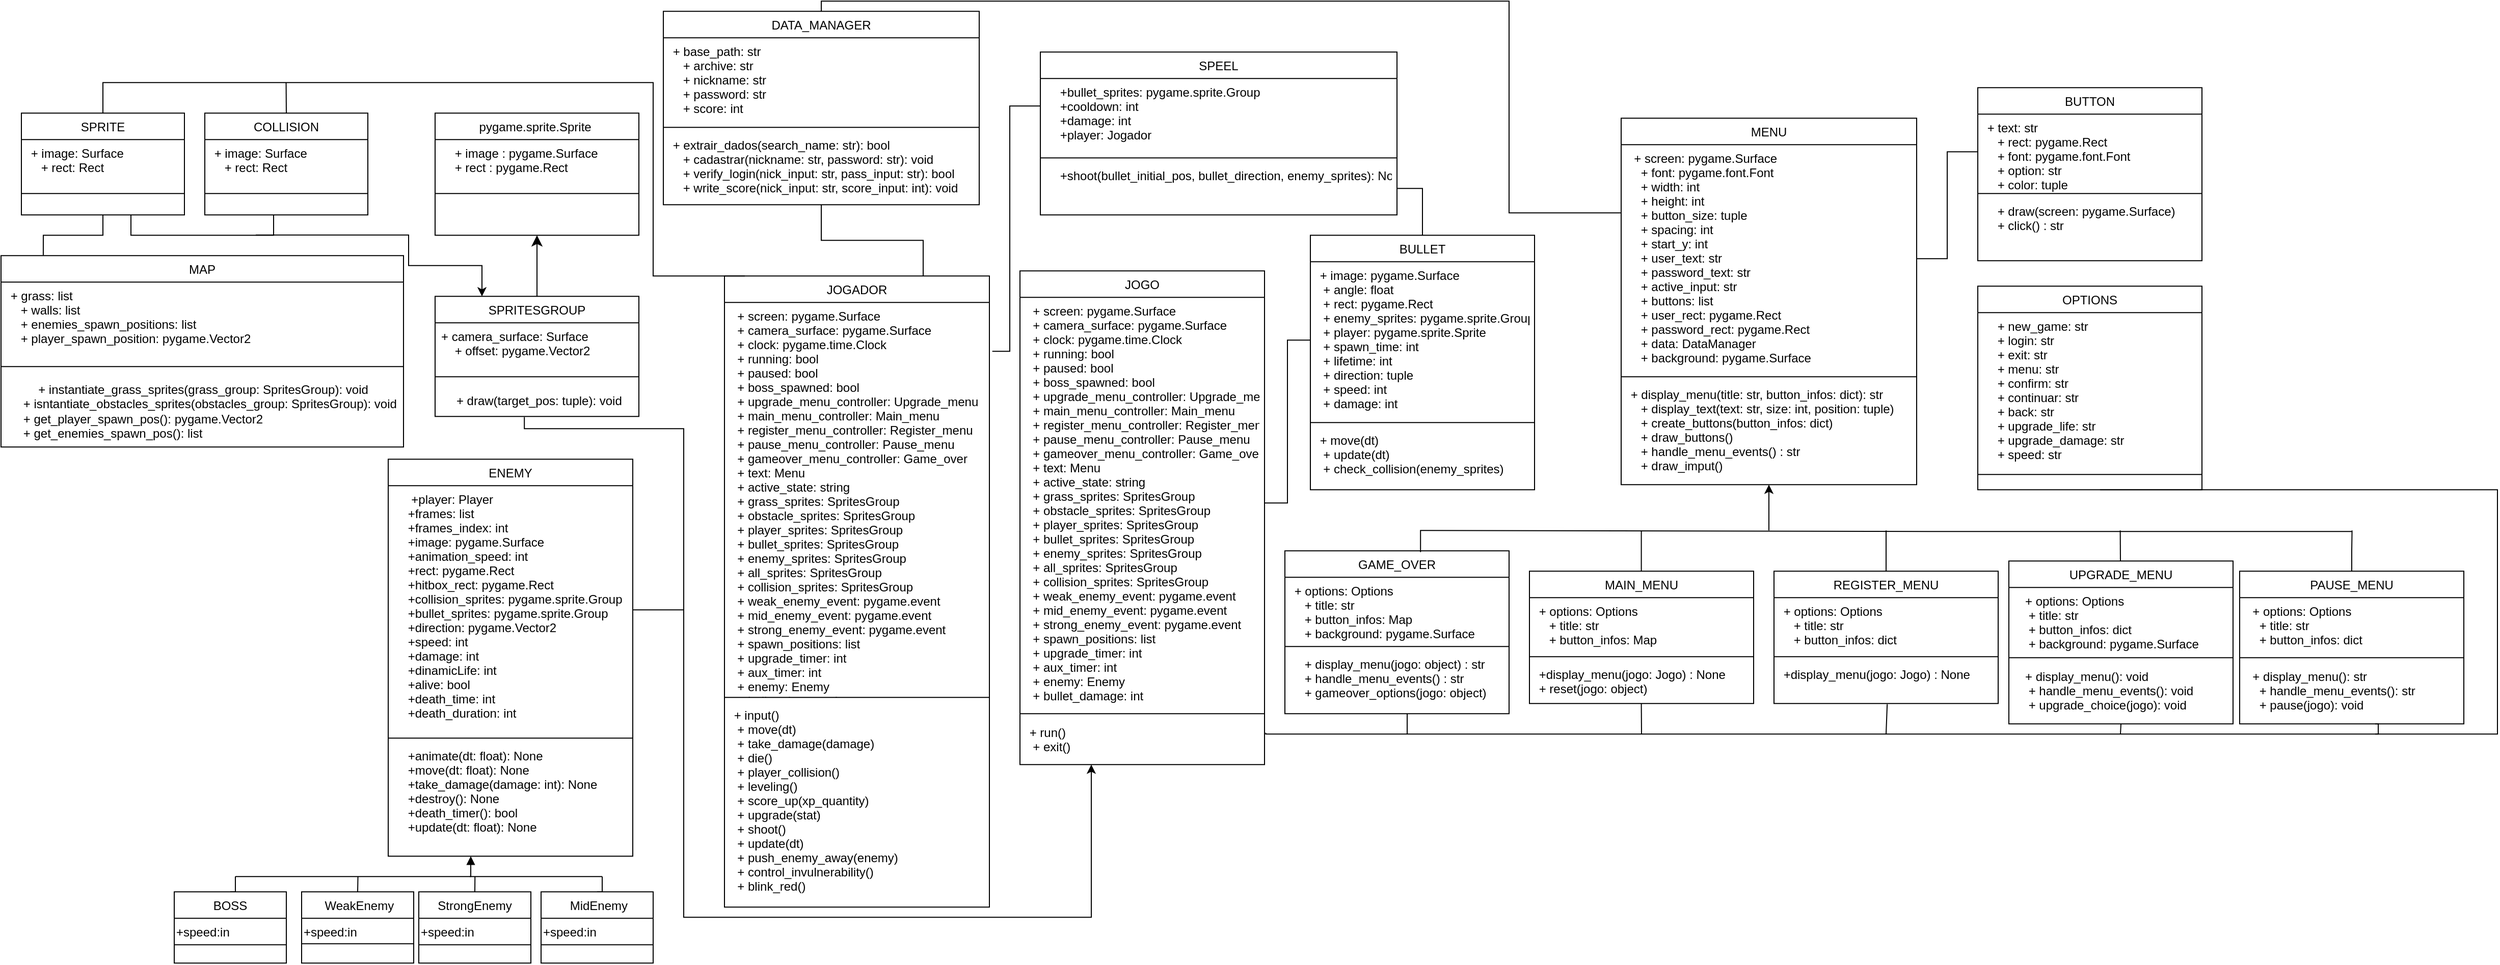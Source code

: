 <mxfile version="24.8.8">
  <diagram id="C5RBs43oDa-KdzZeNtuy" name="Page-1">
    <mxGraphModel dx="2684" dy="2112" grid="1" gridSize="10" guides="1" tooltips="1" connect="1" arrows="1" fold="1" page="1" pageScale="1" pageWidth="827" pageHeight="1169" math="0" shadow="0">
      <root>
        <mxCell id="WIyWlLk6GJQsqaUBKTNV-0" />
        <mxCell id="WIyWlLk6GJQsqaUBKTNV-1" parent="WIyWlLk6GJQsqaUBKTNV-0" />
        <mxCell id="zkfFHV4jXpPFQw0GAbJ--17" value="JOGADOR" style="swimlane;fontStyle=0;align=center;verticalAlign=top;childLayout=stackLayout;horizontal=1;startSize=26;horizontalStack=0;resizeParent=1;resizeLast=0;collapsible=1;marginBottom=0;rounded=0;shadow=0;strokeWidth=1;" parent="WIyWlLk6GJQsqaUBKTNV-1" vertex="1">
          <mxGeometry x="-117" y="-699.86" width="260" height="620" as="geometry">
            <mxRectangle x="550" y="140" width="160" height="26" as="alternateBounds" />
          </mxGeometry>
        </mxCell>
        <mxCell id="zkfFHV4jXpPFQw0GAbJ--18" value="  + screen: pygame.Surface&#xa;  + camera_surface: pygame.Surface&#xa;  + clock: pygame.time.Clock&#xa;  + running: bool&#xa;  + paused: bool&#xa;  + boss_spawned: bool&#xa;  + upgrade_menu_controller: Upgrade_menu&#xa;  + main_menu_controller: Main_menu&#xa;  + register_menu_controller: Register_menu&#xa;  + pause_menu_controller: Pause_menu&#xa;  + gameover_menu_controller: Game_over&#xa;  + text: Menu&#xa;  + active_state: string&#xa;  + grass_sprites: SpritesGroup&#xa;  + obstacle_sprites: SpritesGroup&#xa;  + player_sprites: SpritesGroup&#xa;  + bullet_sprites: SpritesGroup&#xa;  + enemy_sprites: SpritesGroup&#xa;  + all_sprites: SpritesGroup&#xa;  + collision_sprites: SpritesGroup&#xa;  + weak_enemy_event: pygame.event&#xa;  + mid_enemy_event: pygame.event&#xa;  + strong_enemy_event: pygame.event&#xa;  + spawn_positions: list&#xa;  + upgrade_timer: int&#xa;  + aux_timer: int&#xa;  + enemy: Enemy&#xa;  + bullet_damage: int" style="text;align=left;verticalAlign=top;spacingLeft=4;spacingRight=4;overflow=hidden;rotatable=0;points=[[0,0.5],[1,0.5]];portConstraint=eastwest;" parent="zkfFHV4jXpPFQw0GAbJ--17" vertex="1">
          <mxGeometry y="26" width="260" height="384" as="geometry" />
        </mxCell>
        <mxCell id="zkfFHV4jXpPFQw0GAbJ--23" value="" style="line;html=1;strokeWidth=1;align=left;verticalAlign=middle;spacingTop=-1;spacingLeft=3;spacingRight=3;rotatable=0;labelPosition=right;points=[];portConstraint=eastwest;" parent="zkfFHV4jXpPFQw0GAbJ--17" vertex="1">
          <mxGeometry y="410" width="260" height="8" as="geometry" />
        </mxCell>
        <mxCell id="zkfFHV4jXpPFQw0GAbJ--25" value=" + input()&#xa;  + move(dt)&#xa;  + take_damage(damage)&#xa;  + die()&#xa;  + player_collision()&#xa;  + leveling()&#xa;  + score_up(xp_quantity)&#xa;  + upgrade(stat)&#xa;  + shoot()&#xa;  + update(dt)&#xa;  + push_enemy_away(enemy)&#xa;  + control_invulnerability()&#xa;  + blink_red()" style="text;align=left;verticalAlign=top;spacingLeft=4;spacingRight=4;overflow=hidden;rotatable=0;points=[[0,0.5],[1,0.5]];portConstraint=eastwest;" parent="zkfFHV4jXpPFQw0GAbJ--17" vertex="1">
          <mxGeometry y="418" width="260" height="202" as="geometry" />
        </mxCell>
        <mxCell id="yxBQXZHaBap9HhFSkt2I-0" value="SPEEL" style="swimlane;fontStyle=0;align=center;verticalAlign=top;childLayout=stackLayout;horizontal=1;startSize=26;horizontalStack=0;resizeParent=1;resizeLast=0;collapsible=1;marginBottom=0;rounded=0;shadow=0;strokeWidth=1;" parent="WIyWlLk6GJQsqaUBKTNV-1" vertex="1">
          <mxGeometry x="193" y="-919.86" width="350" height="160" as="geometry">
            <mxRectangle x="550" y="140" width="160" height="26" as="alternateBounds" />
          </mxGeometry>
        </mxCell>
        <mxCell id="yxBQXZHaBap9HhFSkt2I-1" value="    +bullet_sprites: pygame.sprite.Group&#xa;    +cooldown: int&#xa;    +damage: int&#xa;    +player: Jogador" style="text;align=left;verticalAlign=top;spacingLeft=4;spacingRight=4;overflow=hidden;rotatable=0;points=[[0,0.5],[1,0.5]];portConstraint=eastwest;" parent="yxBQXZHaBap9HhFSkt2I-0" vertex="1">
          <mxGeometry y="26" width="350" height="74" as="geometry" />
        </mxCell>
        <mxCell id="yxBQXZHaBap9HhFSkt2I-2" value="" style="line;html=1;strokeWidth=1;align=left;verticalAlign=middle;spacingTop=-1;spacingLeft=3;spacingRight=3;rotatable=0;labelPosition=right;points=[];portConstraint=eastwest;" parent="yxBQXZHaBap9HhFSkt2I-0" vertex="1">
          <mxGeometry y="100" width="350" height="8" as="geometry" />
        </mxCell>
        <mxCell id="yxBQXZHaBap9HhFSkt2I-3" value="    +shoot(bullet_initial_pos, bullet_direction, enemy_sprites): None" style="text;align=left;verticalAlign=top;spacingLeft=4;spacingRight=4;overflow=hidden;rotatable=0;points=[[0,0.5],[1,0.5]];portConstraint=eastwest;" parent="yxBQXZHaBap9HhFSkt2I-0" vertex="1">
          <mxGeometry y="108" width="350" height="52" as="geometry" />
        </mxCell>
        <mxCell id="2EsYWq2DzqXfXQ-LN_QN-95" value="" style="edgeStyle=orthogonalEdgeStyle;rounded=0;orthogonalLoop=1;jettySize=auto;html=1;endArrow=none;endFill=0;" edge="1" parent="WIyWlLk6GJQsqaUBKTNV-1" source="yxBQXZHaBap9HhFSkt2I-11" target="yxBQXZHaBap9HhFSkt2I-3">
          <mxGeometry relative="1" as="geometry" />
        </mxCell>
        <mxCell id="yxBQXZHaBap9HhFSkt2I-11" value="BULLET" style="swimlane;fontStyle=0;align=center;verticalAlign=top;childLayout=stackLayout;horizontal=1;startSize=26;horizontalStack=0;resizeParent=1;resizeLast=0;collapsible=1;marginBottom=0;rounded=0;shadow=0;strokeWidth=1;" parent="WIyWlLk6GJQsqaUBKTNV-1" vertex="1">
          <mxGeometry x="458" y="-739.86" width="220" height="250" as="geometry">
            <mxRectangle x="550" y="140" width="160" height="26" as="alternateBounds" />
          </mxGeometry>
        </mxCell>
        <mxCell id="yxBQXZHaBap9HhFSkt2I-12" value=" + image: pygame.Surface&#xa;  + angle: float&#xa;  + rect: pygame.Rect&#xa;  + enemy_sprites: pygame.sprite.Group&#xa;  + player: pygame.sprite.Sprite&#xa;  + spawn_time: int&#xa;  + lifetime: int&#xa;  + direction: tuple&#xa;  + speed: int&#xa;  + damage: int" style="text;align=left;verticalAlign=top;spacingLeft=4;spacingRight=4;overflow=hidden;rotatable=0;points=[[0,0.5],[1,0.5]];portConstraint=eastwest;" parent="yxBQXZHaBap9HhFSkt2I-11" vertex="1">
          <mxGeometry y="26" width="220" height="154" as="geometry" />
        </mxCell>
        <mxCell id="yxBQXZHaBap9HhFSkt2I-13" value="" style="line;html=1;strokeWidth=1;align=left;verticalAlign=middle;spacingTop=-1;spacingLeft=3;spacingRight=3;rotatable=0;labelPosition=right;points=[];portConstraint=eastwest;" parent="yxBQXZHaBap9HhFSkt2I-11" vertex="1">
          <mxGeometry y="180" width="220" height="8" as="geometry" />
        </mxCell>
        <mxCell id="yxBQXZHaBap9HhFSkt2I-14" value=" + move(dt)&#xa;  + update(dt)&#xa;  + check_collision(enemy_sprites)" style="text;align=left;verticalAlign=top;spacingLeft=4;spacingRight=4;overflow=hidden;rotatable=0;points=[[0,0.5],[1,0.5]];portConstraint=eastwest;" parent="yxBQXZHaBap9HhFSkt2I-11" vertex="1">
          <mxGeometry y="188" width="220" height="62" as="geometry" />
        </mxCell>
        <mxCell id="2EsYWq2DzqXfXQ-LN_QN-55" style="edgeStyle=orthogonalEdgeStyle;rounded=0;orthogonalLoop=1;jettySize=auto;html=1;exitX=0.5;exitY=1;exitDx=0;exitDy=0;entryX=0.75;entryY=0;entryDx=0;entryDy=0;endArrow=none;endFill=0;" edge="1" parent="WIyWlLk6GJQsqaUBKTNV-1" source="yxBQXZHaBap9HhFSkt2I-17" target="zkfFHV4jXpPFQw0GAbJ--17">
          <mxGeometry relative="1" as="geometry" />
        </mxCell>
        <mxCell id="yxBQXZHaBap9HhFSkt2I-17" value="DATA_MANAGER" style="swimlane;fontStyle=0;align=center;verticalAlign=top;childLayout=stackLayout;horizontal=1;startSize=26;horizontalStack=0;resizeParent=1;resizeLast=0;collapsible=1;marginBottom=0;rounded=0;shadow=0;strokeWidth=1;" parent="WIyWlLk6GJQsqaUBKTNV-1" vertex="1">
          <mxGeometry x="-177" y="-959.86" width="310" height="190" as="geometry">
            <mxRectangle x="550" y="140" width="160" height="26" as="alternateBounds" />
          </mxGeometry>
        </mxCell>
        <mxCell id="yxBQXZHaBap9HhFSkt2I-18" value=" + base_path: str&#xa;    + archive: str&#xa;    + nickname: str&#xa;    + password: str&#xa;    + score: int" style="text;align=left;verticalAlign=top;spacingLeft=4;spacingRight=4;overflow=hidden;rotatable=0;points=[[0,0.5],[1,0.5]];portConstraint=eastwest;" parent="yxBQXZHaBap9HhFSkt2I-17" vertex="1">
          <mxGeometry y="26" width="310" height="84" as="geometry" />
        </mxCell>
        <mxCell id="yxBQXZHaBap9HhFSkt2I-19" value="" style="line;html=1;strokeWidth=1;align=left;verticalAlign=middle;spacingTop=-1;spacingLeft=3;spacingRight=3;rotatable=0;labelPosition=right;points=[];portConstraint=eastwest;" parent="yxBQXZHaBap9HhFSkt2I-17" vertex="1">
          <mxGeometry y="110" width="310" height="8" as="geometry" />
        </mxCell>
        <mxCell id="yxBQXZHaBap9HhFSkt2I-20" value=" + extrair_dados(search_name: str): bool&#xa;    + cadastrar(nickname: str, password: str): void&#xa;    + verify_login(nick_input: str, pass_input: str): bool&#xa;    + write_score(nick_input: str, score_input: int): void" style="text;align=left;verticalAlign=top;spacingLeft=4;spacingRight=4;overflow=hidden;rotatable=0;points=[[0,0.5],[1,0.5]];portConstraint=eastwest;" parent="yxBQXZHaBap9HhFSkt2I-17" vertex="1">
          <mxGeometry y="118" width="310" height="72" as="geometry" />
        </mxCell>
        <mxCell id="yxBQXZHaBap9HhFSkt2I-38" value="ENEMY" style="swimlane;fontStyle=0;align=center;verticalAlign=top;childLayout=stackLayout;horizontal=1;startSize=26;horizontalStack=0;resizeParent=1;resizeLast=0;collapsible=1;marginBottom=0;rounded=0;shadow=0;strokeWidth=1;" parent="WIyWlLk6GJQsqaUBKTNV-1" vertex="1">
          <mxGeometry x="-447" y="-519.86" width="240" height="390" as="geometry">
            <mxRectangle x="550" y="140" width="160" height="26" as="alternateBounds" />
          </mxGeometry>
        </mxCell>
        <mxCell id="2EsYWq2DzqXfXQ-LN_QN-92" style="edgeStyle=orthogonalEdgeStyle;rounded=0;orthogonalLoop=1;jettySize=auto;html=1;endArrow=none;endFill=0;" edge="1" parent="yxBQXZHaBap9HhFSkt2I-38" source="yxBQXZHaBap9HhFSkt2I-39">
          <mxGeometry relative="1" as="geometry">
            <mxPoint x="290" y="148" as="targetPoint" />
          </mxGeometry>
        </mxCell>
        <mxCell id="yxBQXZHaBap9HhFSkt2I-39" value="     +player: Player&#xa;    +frames: list&#xa;    +frames_index: int&#xa;    +image: pygame.Surface&#xa;    +animation_speed: int&#xa;    +rect: pygame.Rect&#xa;    +hitbox_rect: pygame.Rect&#xa;    +collision_sprites: pygame.sprite.Group&#xa;    +bullet_sprites: pygame.sprite.Group&#xa;    +direction: pygame.Vector2&#xa;    +speed: int&#xa;    +damage: int&#xa;    +dinamicLife: int&#xa;    +alive: bool&#xa;    +death_time: int&#xa;    +death_duration: int" style="text;align=left;verticalAlign=top;spacingLeft=4;spacingRight=4;overflow=hidden;rotatable=0;points=[[0,0.5],[1,0.5]];portConstraint=eastwest;" parent="yxBQXZHaBap9HhFSkt2I-38" vertex="1">
          <mxGeometry y="26" width="240" height="244" as="geometry" />
        </mxCell>
        <mxCell id="yxBQXZHaBap9HhFSkt2I-40" value="" style="line;html=1;strokeWidth=1;align=left;verticalAlign=middle;spacingTop=-1;spacingLeft=3;spacingRight=3;rotatable=0;labelPosition=right;points=[];portConstraint=eastwest;" parent="yxBQXZHaBap9HhFSkt2I-38" vertex="1">
          <mxGeometry y="270" width="240" height="8" as="geometry" />
        </mxCell>
        <mxCell id="yxBQXZHaBap9HhFSkt2I-41" value="    +animate(dt: float): None&#xa;    +move(dt: float): None&#xa;    +take_damage(damage: int): None&#xa;    +destroy(): None&#xa;    +death_timer(): bool&#xa;    +update(dt: float): None" style="text;align=left;verticalAlign=top;spacingLeft=4;spacingRight=4;overflow=hidden;rotatable=0;points=[[0,0.5],[1,0.5]];portConstraint=eastwest;" parent="yxBQXZHaBap9HhFSkt2I-38" vertex="1">
          <mxGeometry y="278" width="240" height="112" as="geometry" />
        </mxCell>
        <mxCell id="yxBQXZHaBap9HhFSkt2I-42" value="JOGO" style="swimlane;fontStyle=0;align=center;verticalAlign=top;childLayout=stackLayout;horizontal=1;startSize=26;horizontalStack=0;resizeParent=1;resizeLast=0;collapsible=1;marginBottom=0;rounded=0;shadow=0;strokeWidth=1;" parent="WIyWlLk6GJQsqaUBKTNV-1" vertex="1">
          <mxGeometry x="173" y="-704.86" width="240" height="485" as="geometry">
            <mxRectangle x="550" y="140" width="160" height="26" as="alternateBounds" />
          </mxGeometry>
        </mxCell>
        <mxCell id="yxBQXZHaBap9HhFSkt2I-43" value="  + screen: pygame.Surface&#xa;  + camera_surface: pygame.Surface&#xa;  + clock: pygame.time.Clock&#xa;  + running: bool&#xa;  + paused: bool&#xa;  + boss_spawned: bool&#xa;  + upgrade_menu_controller: Upgrade_menu&#xa;  + main_menu_controller: Main_menu&#xa;  + register_menu_controller: Register_menu&#xa;  + pause_menu_controller: Pause_menu&#xa;  + gameover_menu_controller: Game_over&#xa;  + text: Menu&#xa;  + active_state: string&#xa;  + grass_sprites: SpritesGroup&#xa;  + obstacle_sprites: SpritesGroup&#xa;  + player_sprites: SpritesGroup&#xa;  + bullet_sprites: SpritesGroup&#xa;  + enemy_sprites: SpritesGroup&#xa;  + all_sprites: SpritesGroup&#xa;  + collision_sprites: SpritesGroup&#xa;  + weak_enemy_event: pygame.event&#xa;  + mid_enemy_event: pygame.event&#xa;  + strong_enemy_event: pygame.event&#xa;  + spawn_positions: list&#xa;  + upgrade_timer: int&#xa;  + aux_timer: int&#xa;  + enemy: Enemy&#xa;  + bullet_damage: int" style="text;align=left;verticalAlign=top;spacingLeft=4;spacingRight=4;overflow=hidden;rotatable=0;points=[[0,0.5],[1,0.5]];portConstraint=eastwest;" parent="yxBQXZHaBap9HhFSkt2I-42" vertex="1">
          <mxGeometry y="26" width="240" height="404" as="geometry" />
        </mxCell>
        <mxCell id="yxBQXZHaBap9HhFSkt2I-44" value="" style="line;html=1;strokeWidth=1;align=left;verticalAlign=middle;spacingTop=-1;spacingLeft=3;spacingRight=3;rotatable=0;labelPosition=right;points=[];portConstraint=eastwest;" parent="yxBQXZHaBap9HhFSkt2I-42" vertex="1">
          <mxGeometry y="430" width="240" height="10" as="geometry" />
        </mxCell>
        <mxCell id="yxBQXZHaBap9HhFSkt2I-46" style="edgeStyle=none;curved=1;rounded=0;orthogonalLoop=1;jettySize=auto;html=1;entryX=1;entryY=0.5;entryDx=0;entryDy=0;fontSize=12;startSize=8;endSize=8;" parent="yxBQXZHaBap9HhFSkt2I-42" source="yxBQXZHaBap9HhFSkt2I-43" target="yxBQXZHaBap9HhFSkt2I-43" edge="1">
          <mxGeometry relative="1" as="geometry" />
        </mxCell>
        <mxCell id="yxBQXZHaBap9HhFSkt2I-45" value=" + run()&#xa;  + exit()" style="text;align=left;verticalAlign=top;spacingLeft=4;spacingRight=4;overflow=hidden;rotatable=0;points=[[0,0.5],[1,0.5]];portConstraint=eastwest;" parent="yxBQXZHaBap9HhFSkt2I-42" vertex="1">
          <mxGeometry y="440" width="240" height="40" as="geometry" />
        </mxCell>
        <mxCell id="yxBQXZHaBap9HhFSkt2I-149" style="edgeStyle=none;curved=1;rounded=0;orthogonalLoop=1;jettySize=auto;html=1;entryX=0.5;entryY=1;entryDx=0;entryDy=0;fontSize=12;startSize=8;endSize=8;" parent="WIyWlLk6GJQsqaUBKTNV-1" source="yxBQXZHaBap9HhFSkt2I-47" target="yxBQXZHaBap9HhFSkt2I-62" edge="1">
          <mxGeometry relative="1" as="geometry" />
        </mxCell>
        <mxCell id="yxBQXZHaBap9HhFSkt2I-47" value="SPRITESGROUP" style="swimlane;fontStyle=0;align=center;verticalAlign=top;childLayout=stackLayout;horizontal=1;startSize=26;horizontalStack=0;resizeParent=1;resizeLast=0;collapsible=1;marginBottom=0;rounded=0;shadow=0;strokeWidth=1;" parent="WIyWlLk6GJQsqaUBKTNV-1" vertex="1">
          <mxGeometry x="-401" y="-679.86" width="200" height="118" as="geometry">
            <mxRectangle x="550" y="140" width="160" height="26" as="alternateBounds" />
          </mxGeometry>
        </mxCell>
        <mxCell id="yxBQXZHaBap9HhFSkt2I-48" value="+ camera_surface: Surface&#xa;    + offset: pygame.Vector2" style="text;align=left;verticalAlign=top;spacingLeft=4;spacingRight=4;overflow=hidden;rotatable=0;points=[[0,0.5],[1,0.5]];portConstraint=eastwest;" parent="yxBQXZHaBap9HhFSkt2I-47" vertex="1">
          <mxGeometry y="26" width="200" height="44" as="geometry" />
        </mxCell>
        <mxCell id="yxBQXZHaBap9HhFSkt2I-49" value="" style="line;html=1;strokeWidth=1;align=left;verticalAlign=middle;spacingTop=-1;spacingLeft=3;spacingRight=3;rotatable=0;labelPosition=right;points=[];portConstraint=eastwest;" parent="yxBQXZHaBap9HhFSkt2I-47" vertex="1">
          <mxGeometry y="70" width="200" height="18" as="geometry" />
        </mxCell>
        <mxCell id="2EsYWq2DzqXfXQ-LN_QN-61" value="&amp;nbsp;+ draw(target_pos: tuple): void" style="text;html=1;align=center;verticalAlign=middle;resizable=0;points=[];autosize=1;strokeColor=none;fillColor=none;" vertex="1" parent="yxBQXZHaBap9HhFSkt2I-47">
          <mxGeometry y="88" width="200" height="30" as="geometry" />
        </mxCell>
        <mxCell id="yxBQXZHaBap9HhFSkt2I-62" value="pygame.sprite.Sprite " style="swimlane;fontStyle=0;align=center;verticalAlign=top;childLayout=stackLayout;horizontal=1;startSize=26;horizontalStack=0;resizeParent=1;resizeLast=0;collapsible=1;marginBottom=0;rounded=0;shadow=0;strokeWidth=1;" parent="WIyWlLk6GJQsqaUBKTNV-1" vertex="1">
          <mxGeometry x="-401" y="-859.86" width="200" height="120" as="geometry">
            <mxRectangle x="550" y="140" width="160" height="26" as="alternateBounds" />
          </mxGeometry>
        </mxCell>
        <mxCell id="yxBQXZHaBap9HhFSkt2I-63" value="    + image : pygame.Surface&#xa;    + rect : pygame.Rect" style="text;align=left;verticalAlign=top;spacingLeft=4;spacingRight=4;overflow=hidden;rotatable=0;points=[[0,0.5],[1,0.5]];portConstraint=eastwest;" parent="yxBQXZHaBap9HhFSkt2I-62" vertex="1">
          <mxGeometry y="26" width="200" height="44" as="geometry" />
        </mxCell>
        <mxCell id="yxBQXZHaBap9HhFSkt2I-64" value="" style="line;html=1;strokeWidth=1;align=left;verticalAlign=middle;spacingTop=-1;spacingLeft=3;spacingRight=3;rotatable=0;labelPosition=right;points=[];portConstraint=eastwest;" parent="yxBQXZHaBap9HhFSkt2I-62" vertex="1">
          <mxGeometry y="70" width="200" height="18" as="geometry" />
        </mxCell>
        <mxCell id="yxBQXZHaBap9HhFSkt2I-68" value="BUTTON" style="swimlane;fontStyle=0;align=center;verticalAlign=top;childLayout=stackLayout;horizontal=1;startSize=26;horizontalStack=0;resizeParent=1;resizeLast=0;collapsible=1;marginBottom=0;rounded=0;shadow=0;strokeWidth=1;" parent="WIyWlLk6GJQsqaUBKTNV-1" vertex="1">
          <mxGeometry x="1113" y="-884.86" width="220" height="170" as="geometry">
            <mxRectangle x="550" y="140" width="160" height="26" as="alternateBounds" />
          </mxGeometry>
        </mxCell>
        <mxCell id="yxBQXZHaBap9HhFSkt2I-69" value=" + text: str&#xa;    + rect: pygame.Rect&#xa;    + font: pygame.font.Font&#xa;    + option: str&#xa;    + color: tuple" style="text;align=left;verticalAlign=top;spacingLeft=4;spacingRight=4;overflow=hidden;rotatable=0;points=[[0,0.5],[1,0.5]];portConstraint=eastwest;" parent="yxBQXZHaBap9HhFSkt2I-68" vertex="1">
          <mxGeometry y="26" width="220" height="74" as="geometry" />
        </mxCell>
        <mxCell id="yxBQXZHaBap9HhFSkt2I-70" value="" style="line;html=1;strokeWidth=1;align=left;verticalAlign=middle;spacingTop=-1;spacingLeft=3;spacingRight=3;rotatable=0;labelPosition=right;points=[];portConstraint=eastwest;" parent="yxBQXZHaBap9HhFSkt2I-68" vertex="1">
          <mxGeometry y="100" width="220" height="8" as="geometry" />
        </mxCell>
        <mxCell id="yxBQXZHaBap9HhFSkt2I-71" value="    + draw(screen: pygame.Surface)&#xa;    + click() : str" style="text;align=left;verticalAlign=top;spacingLeft=4;spacingRight=4;overflow=hidden;rotatable=0;points=[[0,0.5],[1,0.5]];portConstraint=eastwest;" parent="yxBQXZHaBap9HhFSkt2I-68" vertex="1">
          <mxGeometry y="108" width="220" height="42" as="geometry" />
        </mxCell>
        <mxCell id="yxBQXZHaBap9HhFSkt2I-72" value="GAME_OVER" style="swimlane;fontStyle=0;align=center;verticalAlign=top;childLayout=stackLayout;horizontal=1;startSize=26;horizontalStack=0;resizeParent=1;resizeLast=0;collapsible=1;marginBottom=0;rounded=0;shadow=0;strokeWidth=1;" parent="WIyWlLk6GJQsqaUBKTNV-1" vertex="1">
          <mxGeometry x="433" y="-429.86" width="220" height="160" as="geometry">
            <mxRectangle x="550" y="140" width="160" height="26" as="alternateBounds" />
          </mxGeometry>
        </mxCell>
        <mxCell id="yxBQXZHaBap9HhFSkt2I-73" value=" + options: Options&#xa;    + title: str&#xa;    + button_infos: Map&#xa;    + background: pygame.Surface" style="text;align=left;verticalAlign=top;spacingLeft=4;spacingRight=4;overflow=hidden;rotatable=0;points=[[0,0.5],[1,0.5]];portConstraint=eastwest;" parent="yxBQXZHaBap9HhFSkt2I-72" vertex="1">
          <mxGeometry y="26" width="220" height="64" as="geometry" />
        </mxCell>
        <mxCell id="yxBQXZHaBap9HhFSkt2I-74" value="" style="line;html=1;strokeWidth=1;align=left;verticalAlign=middle;spacingTop=-1;spacingLeft=3;spacingRight=3;rotatable=0;labelPosition=right;points=[];portConstraint=eastwest;" parent="yxBQXZHaBap9HhFSkt2I-72" vertex="1">
          <mxGeometry y="90" width="220" height="8" as="geometry" />
        </mxCell>
        <mxCell id="yxBQXZHaBap9HhFSkt2I-75" value="    + display_menu(jogo: object) : str&#xa;    + handle_menu_events() : str&#xa;    + gameover_options(jogo: object)" style="text;align=left;verticalAlign=top;spacingLeft=4;spacingRight=4;overflow=hidden;rotatable=0;points=[[0,0.5],[1,0.5]];portConstraint=eastwest;" parent="yxBQXZHaBap9HhFSkt2I-72" vertex="1">
          <mxGeometry y="98" width="220" height="62" as="geometry" />
        </mxCell>
        <mxCell id="2EsYWq2DzqXfXQ-LN_QN-96" style="edgeStyle=orthogonalEdgeStyle;rounded=0;orthogonalLoop=1;jettySize=auto;html=1;exitX=0.5;exitY=1;exitDx=0;exitDy=0;startArrow=classic;startFill=1;endArrow=none;endFill=0;" edge="1" parent="WIyWlLk6GJQsqaUBKTNV-1" source="yxBQXZHaBap9HhFSkt2I-76">
          <mxGeometry relative="1" as="geometry">
            <mxPoint x="908" y="-449.86" as="targetPoint" />
          </mxGeometry>
        </mxCell>
        <mxCell id="yxBQXZHaBap9HhFSkt2I-76" value="MENU" style="swimlane;fontStyle=0;align=center;verticalAlign=top;childLayout=stackLayout;horizontal=1;startSize=26;horizontalStack=0;resizeParent=1;resizeLast=0;collapsible=1;marginBottom=0;rounded=0;shadow=0;strokeWidth=1;" parent="WIyWlLk6GJQsqaUBKTNV-1" vertex="1">
          <mxGeometry x="763" y="-854.86" width="290" height="360" as="geometry">
            <mxRectangle x="550" y="140" width="160" height="26" as="alternateBounds" />
          </mxGeometry>
        </mxCell>
        <mxCell id="yxBQXZHaBap9HhFSkt2I-77" value="  + screen: pygame.Surface&#xa;    + font: pygame.font.Font&#xa;    + width: int&#xa;    + height: int&#xa;    + button_size: tuple&#xa;    + spacing: int&#xa;    + start_y: int&#xa;    + user_text: str&#xa;    + password_text: str&#xa;    + active_input: str&#xa;    + buttons: list&#xa;    + user_rect: pygame.Rect&#xa;    + password_rect: pygame.Rect&#xa;    + data: DataManager&#xa;    + background: pygame.Surface" style="text;align=left;verticalAlign=top;spacingLeft=4;spacingRight=4;overflow=hidden;rotatable=0;points=[[0,0.5],[1,0.5]];portConstraint=eastwest;" parent="yxBQXZHaBap9HhFSkt2I-76" vertex="1">
          <mxGeometry y="26" width="290" height="224" as="geometry" />
        </mxCell>
        <mxCell id="yxBQXZHaBap9HhFSkt2I-78" value="" style="line;html=1;strokeWidth=1;align=left;verticalAlign=middle;spacingTop=-1;spacingLeft=3;spacingRight=3;rotatable=0;labelPosition=right;points=[];portConstraint=eastwest;" parent="yxBQXZHaBap9HhFSkt2I-76" vertex="1">
          <mxGeometry y="250" width="290" height="8" as="geometry" />
        </mxCell>
        <mxCell id="yxBQXZHaBap9HhFSkt2I-79" value=" + display_menu(title: str, button_infos: dict): str&#xa;    + display_text(text: str, size: int, position: tuple)&#xa;    + create_buttons(button_infos: dict)&#xa;    + draw_buttons()&#xa;    + handle_menu_events() : str&#xa;    + draw_imput()" style="text;align=left;verticalAlign=top;spacingLeft=4;spacingRight=4;overflow=hidden;rotatable=0;points=[[0,0.5],[1,0.5]];portConstraint=eastwest;" parent="yxBQXZHaBap9HhFSkt2I-76" vertex="1">
          <mxGeometry y="258" width="290" height="92" as="geometry" />
        </mxCell>
        <mxCell id="2EsYWq2DzqXfXQ-LN_QN-103" style="edgeStyle=orthogonalEdgeStyle;rounded=0;orthogonalLoop=1;jettySize=auto;html=1;exitX=0.5;exitY=1;exitDx=0;exitDy=0;endArrow=none;endFill=0;" edge="1" parent="WIyWlLk6GJQsqaUBKTNV-1">
          <mxGeometry relative="1" as="geometry">
            <mxPoint x="1523" y="-249.86" as="targetPoint" />
            <mxPoint x="1233.0" y="-489.86" as="sourcePoint" />
            <Array as="points">
              <mxPoint x="1623" y="-489.86" />
              <mxPoint x="1623" y="-249.86" />
              <mxPoint x="1503" y="-249.86" />
            </Array>
          </mxGeometry>
        </mxCell>
        <mxCell id="yxBQXZHaBap9HhFSkt2I-82" value="OPTIONS" style="swimlane;fontStyle=0;align=center;verticalAlign=top;childLayout=stackLayout;horizontal=1;startSize=26;horizontalStack=0;resizeParent=1;resizeLast=0;collapsible=1;marginBottom=0;rounded=0;shadow=0;strokeWidth=1;" parent="WIyWlLk6GJQsqaUBKTNV-1" vertex="1">
          <mxGeometry x="1113" y="-689.86" width="220" height="200" as="geometry">
            <mxRectangle x="550" y="140" width="160" height="26" as="alternateBounds" />
          </mxGeometry>
        </mxCell>
        <mxCell id="yxBQXZHaBap9HhFSkt2I-83" value="    + new_game: str&#xa;    + login: str&#xa;    + exit: str&#xa;    + menu: str&#xa;    + confirm: str&#xa;    + continuar: str&#xa;    + back: str&#xa;    + upgrade_life: str&#xa;    + upgrade_damage: str&#xa;    + speed: str" style="text;align=left;verticalAlign=top;spacingLeft=4;spacingRight=4;overflow=hidden;rotatable=0;points=[[0,0.5],[1,0.5]];portConstraint=eastwest;" parent="yxBQXZHaBap9HhFSkt2I-82" vertex="1">
          <mxGeometry y="26" width="220" height="154" as="geometry" />
        </mxCell>
        <mxCell id="yxBQXZHaBap9HhFSkt2I-84" value="" style="line;html=1;strokeWidth=1;align=left;verticalAlign=middle;spacingTop=-1;spacingLeft=3;spacingRight=3;rotatable=0;labelPosition=right;points=[];portConstraint=eastwest;" parent="yxBQXZHaBap9HhFSkt2I-82" vertex="1">
          <mxGeometry y="180" width="220" height="10" as="geometry" />
        </mxCell>
        <mxCell id="yxBQXZHaBap9HhFSkt2I-87" value="MAIN_MENU" style="swimlane;fontStyle=0;align=center;verticalAlign=top;childLayout=stackLayout;horizontal=1;startSize=26;horizontalStack=0;resizeParent=1;resizeLast=0;collapsible=1;marginBottom=0;rounded=0;shadow=0;strokeWidth=1;" parent="WIyWlLk6GJQsqaUBKTNV-1" vertex="1">
          <mxGeometry x="673" y="-409.86" width="220" height="130" as="geometry">
            <mxRectangle x="550" y="140" width="160" height="26" as="alternateBounds" />
          </mxGeometry>
        </mxCell>
        <mxCell id="yxBQXZHaBap9HhFSkt2I-88" value=" + options: Options&#xa;    + title: str&#xa;    + button_infos: Map" style="text;align=left;verticalAlign=top;spacingLeft=4;spacingRight=4;overflow=hidden;rotatable=0;points=[[0,0.5],[1,0.5]];portConstraint=eastwest;" parent="yxBQXZHaBap9HhFSkt2I-87" vertex="1">
          <mxGeometry y="26" width="220" height="54" as="geometry" />
        </mxCell>
        <mxCell id="yxBQXZHaBap9HhFSkt2I-89" value="" style="line;html=1;strokeWidth=1;align=left;verticalAlign=middle;spacingTop=-1;spacingLeft=3;spacingRight=3;rotatable=0;labelPosition=right;points=[];portConstraint=eastwest;" parent="yxBQXZHaBap9HhFSkt2I-87" vertex="1">
          <mxGeometry y="80" width="220" height="8" as="geometry" />
        </mxCell>
        <mxCell id="yxBQXZHaBap9HhFSkt2I-90" value=" +display_menu(jogo: Jogo) : None&#xa; + reset(jogo: object)" style="text;align=left;verticalAlign=top;spacingLeft=4;spacingRight=4;overflow=hidden;rotatable=0;points=[[0,0.5],[1,0.5]];portConstraint=eastwest;" parent="yxBQXZHaBap9HhFSkt2I-87" vertex="1">
          <mxGeometry y="88" width="220" height="42" as="geometry" />
        </mxCell>
        <mxCell id="yxBQXZHaBap9HhFSkt2I-115" style="edgeStyle=none;curved=1;rounded=0;orthogonalLoop=1;jettySize=auto;html=1;fontSize=12;startSize=8;endSize=8;endArrow=none;endFill=0;" parent="WIyWlLk6GJQsqaUBKTNV-1" source="yxBQXZHaBap9HhFSkt2I-95" edge="1">
          <mxGeometry relative="1" as="geometry">
            <mxPoint x="1023" y="-449.86" as="targetPoint" />
          </mxGeometry>
        </mxCell>
        <mxCell id="yxBQXZHaBap9HhFSkt2I-95" value="REGISTER_MENU" style="swimlane;fontStyle=0;align=center;verticalAlign=top;childLayout=stackLayout;horizontal=1;startSize=26;horizontalStack=0;resizeParent=1;resizeLast=0;collapsible=1;marginBottom=0;rounded=0;shadow=0;strokeWidth=1;" parent="WIyWlLk6GJQsqaUBKTNV-1" vertex="1">
          <mxGeometry x="913" y="-409.86" width="220" height="130" as="geometry">
            <mxRectangle x="550" y="140" width="160" height="26" as="alternateBounds" />
          </mxGeometry>
        </mxCell>
        <mxCell id="yxBQXZHaBap9HhFSkt2I-96" value=" + options: Options&#xa;    + title: str&#xa;    + button_infos: dict" style="text;align=left;verticalAlign=top;spacingLeft=4;spacingRight=4;overflow=hidden;rotatable=0;points=[[0,0.5],[1,0.5]];portConstraint=eastwest;" parent="yxBQXZHaBap9HhFSkt2I-95" vertex="1">
          <mxGeometry y="26" width="220" height="54" as="geometry" />
        </mxCell>
        <mxCell id="yxBQXZHaBap9HhFSkt2I-97" value="" style="line;html=1;strokeWidth=1;align=left;verticalAlign=middle;spacingTop=-1;spacingLeft=3;spacingRight=3;rotatable=0;labelPosition=right;points=[];portConstraint=eastwest;" parent="yxBQXZHaBap9HhFSkt2I-95" vertex="1">
          <mxGeometry y="80" width="220" height="8" as="geometry" />
        </mxCell>
        <mxCell id="yxBQXZHaBap9HhFSkt2I-98" value=" +display_menu(jogo: Jogo) : None" style="text;align=left;verticalAlign=top;spacingLeft=4;spacingRight=4;overflow=hidden;rotatable=0;points=[[0,0.5],[1,0.5]];portConstraint=eastwest;" parent="yxBQXZHaBap9HhFSkt2I-95" vertex="1">
          <mxGeometry y="88" width="220" height="42" as="geometry" />
        </mxCell>
        <mxCell id="2EsYWq2DzqXfXQ-LN_QN-101" style="edgeStyle=orthogonalEdgeStyle;rounded=0;orthogonalLoop=1;jettySize=auto;html=1;exitX=0.5;exitY=1;exitDx=0;exitDy=0;endArrow=none;endFill=0;" edge="1" parent="WIyWlLk6GJQsqaUBKTNV-1" source="yxBQXZHaBap9HhFSkt2I-101">
          <mxGeometry relative="1" as="geometry">
            <mxPoint x="1253" y="-249.86" as="targetPoint" />
          </mxGeometry>
        </mxCell>
        <mxCell id="yxBQXZHaBap9HhFSkt2I-101" value="UPGRADE_MENU" style="swimlane;fontStyle=0;align=center;verticalAlign=top;childLayout=stackLayout;horizontal=1;startSize=26;horizontalStack=0;resizeParent=1;resizeLast=0;collapsible=1;marginBottom=0;rounded=0;shadow=0;strokeWidth=1;" parent="WIyWlLk6GJQsqaUBKTNV-1" vertex="1">
          <mxGeometry x="1143.5" y="-419.86" width="220" height="160" as="geometry">
            <mxRectangle x="550" y="140" width="160" height="26" as="alternateBounds" />
          </mxGeometry>
        </mxCell>
        <mxCell id="yxBQXZHaBap9HhFSkt2I-102" value="   + options: Options&#xa;    + title: str&#xa;    + button_infos: dict&#xa;    + background: pygame.Surface" style="text;align=left;verticalAlign=top;spacingLeft=4;spacingRight=4;overflow=hidden;rotatable=0;points=[[0,0.5],[1,0.5]];portConstraint=eastwest;" parent="yxBQXZHaBap9HhFSkt2I-101" vertex="1">
          <mxGeometry y="26" width="220" height="64" as="geometry" />
        </mxCell>
        <mxCell id="yxBQXZHaBap9HhFSkt2I-103" value="" style="line;html=1;strokeWidth=1;align=left;verticalAlign=middle;spacingTop=-1;spacingLeft=3;spacingRight=3;rotatable=0;labelPosition=right;points=[];portConstraint=eastwest;" parent="yxBQXZHaBap9HhFSkt2I-101" vertex="1">
          <mxGeometry y="90" width="220" height="10" as="geometry" />
        </mxCell>
        <mxCell id="yxBQXZHaBap9HhFSkt2I-104" value="   + display_menu(): void&#xa;    + handle_menu_events(): void&#xa;    + upgrade_choice(jogo): void" style="text;align=left;verticalAlign=top;spacingLeft=4;spacingRight=4;overflow=hidden;rotatable=0;points=[[0,0.5],[1,0.5]];portConstraint=eastwest;" parent="yxBQXZHaBap9HhFSkt2I-101" vertex="1">
          <mxGeometry y="100" width="220" height="50" as="geometry" />
        </mxCell>
        <mxCell id="yxBQXZHaBap9HhFSkt2I-119" value="" style="edgeStyle=orthogonalEdgeStyle;orthogonalLoop=1;jettySize=auto;html=1;rounded=0;fontSize=12;startSize=8;endSize=8;endArrow=none;endFill=0;entryX=0.605;entryY=0.008;entryDx=0;entryDy=0;entryPerimeter=0;" parent="WIyWlLk6GJQsqaUBKTNV-1" target="yxBQXZHaBap9HhFSkt2I-72" edge="1">
          <mxGeometry width="120" relative="1" as="geometry">
            <mxPoint x="1480" y="-448.86" as="sourcePoint" />
            <mxPoint x="563" y="-429.86" as="targetPoint" />
            <Array as="points">
              <mxPoint x="1066" y="-449.86" />
              <mxPoint x="566" y="-449.86" />
            </Array>
          </mxGeometry>
        </mxCell>
        <mxCell id="yxBQXZHaBap9HhFSkt2I-126" style="edgeStyle=none;curved=1;rounded=0;orthogonalLoop=1;jettySize=auto;html=1;fontSize=12;startSize=8;endSize=8;endArrow=none;endFill=0;" parent="WIyWlLk6GJQsqaUBKTNV-1" edge="1">
          <mxGeometry relative="1" as="geometry">
            <mxPoint x="782.8" y="-449.86" as="targetPoint" />
            <mxPoint x="782.8" y="-409.86" as="sourcePoint" />
          </mxGeometry>
        </mxCell>
        <mxCell id="yxBQXZHaBap9HhFSkt2I-127" style="edgeStyle=none;curved=1;rounded=0;orthogonalLoop=1;jettySize=auto;html=1;fontSize=12;startSize=8;endSize=8;endArrow=none;endFill=0;" parent="WIyWlLk6GJQsqaUBKTNV-1" edge="1">
          <mxGeometry relative="1" as="geometry">
            <mxPoint x="1252.8" y="-449.86" as="targetPoint" />
            <mxPoint x="1253" y="-419.86" as="sourcePoint" />
          </mxGeometry>
        </mxCell>
        <mxCell id="yxBQXZHaBap9HhFSkt2I-130" style="edgeStyle=none;curved=1;rounded=0;orthogonalLoop=1;jettySize=auto;html=1;fontSize=12;startSize=8;endSize=8;endArrow=none;endFill=0;" parent="WIyWlLk6GJQsqaUBKTNV-1" edge="1">
          <mxGeometry relative="1" as="geometry">
            <mxPoint x="782.8" y="-279.86" as="targetPoint" />
            <mxPoint x="783" y="-249.86" as="sourcePoint" />
          </mxGeometry>
        </mxCell>
        <mxCell id="yxBQXZHaBap9HhFSkt2I-133" style="edgeStyle=none;curved=1;rounded=0;orthogonalLoop=1;jettySize=auto;html=1;fontSize=12;startSize=8;endSize=8;endArrow=none;endFill=0;" parent="WIyWlLk6GJQsqaUBKTNV-1" edge="1">
          <mxGeometry relative="1" as="geometry">
            <mxPoint x="553" y="-269.86" as="targetPoint" />
            <mxPoint x="553" y="-249.86" as="sourcePoint" />
          </mxGeometry>
        </mxCell>
        <mxCell id="yxBQXZHaBap9HhFSkt2I-150" style="edgeStyle=none;curved=1;rounded=0;orthogonalLoop=1;jettySize=auto;html=1;exitX=0.5;exitY=0;exitDx=0;exitDy=0;fontSize=12;startSize=8;endSize=8;" parent="WIyWlLk6GJQsqaUBKTNV-1" source="yxBQXZHaBap9HhFSkt2I-38" target="yxBQXZHaBap9HhFSkt2I-38" edge="1">
          <mxGeometry relative="1" as="geometry" />
        </mxCell>
        <mxCell id="2EsYWq2DzqXfXQ-LN_QN-36" style="edgeStyle=orthogonalEdgeStyle;rounded=0;orthogonalLoop=1;jettySize=auto;html=1;exitX=0.5;exitY=0;exitDx=0;exitDy=0;endArrow=none;endFill=0;" edge="1" parent="WIyWlLk6GJQsqaUBKTNV-1" source="2EsYWq2DzqXfXQ-LN_QN-0">
          <mxGeometry relative="1" as="geometry">
            <mxPoint x="-597" y="-109.86" as="targetPoint" />
          </mxGeometry>
        </mxCell>
        <mxCell id="2EsYWq2DzqXfXQ-LN_QN-0" value="BOSS" style="swimlane;fontStyle=0;align=center;verticalAlign=top;childLayout=stackLayout;horizontal=1;startSize=26;horizontalStack=0;resizeParent=1;resizeLast=0;collapsible=1;marginBottom=0;rounded=0;shadow=0;strokeWidth=1;" vertex="1" parent="WIyWlLk6GJQsqaUBKTNV-1">
          <mxGeometry x="-657" y="-94.86" width="110" height="70" as="geometry">
            <mxRectangle x="550" y="140" width="160" height="26" as="alternateBounds" />
          </mxGeometry>
        </mxCell>
        <mxCell id="2EsYWq2DzqXfXQ-LN_QN-2" value="&lt;span style=&quot;text-align: center; text-wrap-mode: nowrap;&quot;&gt;+speed:in&lt;/span&gt;" style="text;whiteSpace=wrap;html=1;" vertex="1" parent="2EsYWq2DzqXfXQ-LN_QN-0">
          <mxGeometry y="26" width="110" height="24" as="geometry" />
        </mxCell>
        <mxCell id="2EsYWq2DzqXfXQ-LN_QN-1" value="" style="line;html=1;strokeWidth=1;align=left;verticalAlign=middle;spacingTop=-1;spacingLeft=3;spacingRight=3;rotatable=0;labelPosition=right;points=[];portConstraint=eastwest;" vertex="1" parent="2EsYWq2DzqXfXQ-LN_QN-0">
          <mxGeometry y="50" width="110" height="4" as="geometry" />
        </mxCell>
        <mxCell id="2EsYWq2DzqXfXQ-LN_QN-23" style="edgeStyle=orthogonalEdgeStyle;rounded=0;orthogonalLoop=1;jettySize=auto;html=1;exitX=0.5;exitY=0;exitDx=0;exitDy=0;endArrow=none;endFill=0;" edge="1" parent="WIyWlLk6GJQsqaUBKTNV-1" source="2EsYWq2DzqXfXQ-LN_QN-4">
          <mxGeometry relative="1" as="geometry">
            <mxPoint x="-237" y="-109.86" as="targetPoint" />
          </mxGeometry>
        </mxCell>
        <mxCell id="2EsYWq2DzqXfXQ-LN_QN-4" value=" MidEnemy" style="swimlane;fontStyle=0;align=center;verticalAlign=top;childLayout=stackLayout;horizontal=1;startSize=26;horizontalStack=0;resizeParent=1;resizeLast=0;collapsible=1;marginBottom=0;rounded=0;shadow=0;strokeWidth=1;" vertex="1" parent="WIyWlLk6GJQsqaUBKTNV-1">
          <mxGeometry x="-297" y="-94.86" width="110" height="70" as="geometry">
            <mxRectangle x="550" y="140" width="160" height="26" as="alternateBounds" />
          </mxGeometry>
        </mxCell>
        <mxCell id="2EsYWq2DzqXfXQ-LN_QN-5" value="&lt;span style=&quot;text-align: center; text-wrap-mode: nowrap;&quot;&gt;+speed:in&lt;/span&gt;" style="text;whiteSpace=wrap;html=1;" vertex="1" parent="2EsYWq2DzqXfXQ-LN_QN-4">
          <mxGeometry y="26" width="110" height="24" as="geometry" />
        </mxCell>
        <mxCell id="2EsYWq2DzqXfXQ-LN_QN-6" value="" style="line;html=1;strokeWidth=1;align=left;verticalAlign=middle;spacingTop=-1;spacingLeft=3;spacingRight=3;rotatable=0;labelPosition=right;points=[];portConstraint=eastwest;" vertex="1" parent="2EsYWq2DzqXfXQ-LN_QN-4">
          <mxGeometry y="50" width="110" height="4" as="geometry" />
        </mxCell>
        <mxCell id="2EsYWq2DzqXfXQ-LN_QN-22" style="edgeStyle=orthogonalEdgeStyle;rounded=0;orthogonalLoop=1;jettySize=auto;html=1;exitX=0.5;exitY=0;exitDx=0;exitDy=0;endArrow=none;endFill=0;" edge="1" parent="WIyWlLk6GJQsqaUBKTNV-1" source="2EsYWq2DzqXfXQ-LN_QN-7">
          <mxGeometry relative="1" as="geometry">
            <mxPoint x="-361.857" y="-109.86" as="targetPoint" />
          </mxGeometry>
        </mxCell>
        <mxCell id="2EsYWq2DzqXfXQ-LN_QN-7" value="StrongEnemy" style="swimlane;fontStyle=0;align=center;verticalAlign=top;childLayout=stackLayout;horizontal=1;startSize=26;horizontalStack=0;resizeParent=1;resizeLast=0;collapsible=1;marginBottom=0;rounded=0;shadow=0;strokeWidth=1;" vertex="1" parent="WIyWlLk6GJQsqaUBKTNV-1">
          <mxGeometry x="-417" y="-94.86" width="110" height="70" as="geometry">
            <mxRectangle x="550" y="140" width="160" height="26" as="alternateBounds" />
          </mxGeometry>
        </mxCell>
        <mxCell id="2EsYWq2DzqXfXQ-LN_QN-8" value="&lt;span style=&quot;text-align: center; text-wrap-mode: nowrap;&quot;&gt;+speed:in&lt;/span&gt;" style="text;whiteSpace=wrap;html=1;" vertex="1" parent="2EsYWq2DzqXfXQ-LN_QN-7">
          <mxGeometry y="26" width="110" height="24" as="geometry" />
        </mxCell>
        <mxCell id="2EsYWq2DzqXfXQ-LN_QN-9" value="" style="line;html=1;strokeWidth=1;align=left;verticalAlign=middle;spacingTop=-1;spacingLeft=3;spacingRight=3;rotatable=0;labelPosition=right;points=[];portConstraint=eastwest;" vertex="1" parent="2EsYWq2DzqXfXQ-LN_QN-7">
          <mxGeometry y="50" width="110" height="4" as="geometry" />
        </mxCell>
        <mxCell id="2EsYWq2DzqXfXQ-LN_QN-21" style="edgeStyle=orthogonalEdgeStyle;rounded=0;orthogonalLoop=1;jettySize=auto;html=1;exitX=0.5;exitY=0;exitDx=0;exitDy=0;endArrow=none;endFill=0;" edge="1" parent="WIyWlLk6GJQsqaUBKTNV-1" source="2EsYWq2DzqXfXQ-LN_QN-10">
          <mxGeometry relative="1" as="geometry">
            <mxPoint x="-476.714" y="-109.86" as="targetPoint" />
          </mxGeometry>
        </mxCell>
        <mxCell id="2EsYWq2DzqXfXQ-LN_QN-10" value=" WeakEnemy" style="swimlane;fontStyle=0;align=center;verticalAlign=top;childLayout=stackLayout;horizontal=1;startSize=26;horizontalStack=0;resizeParent=1;resizeLast=0;collapsible=1;marginBottom=0;rounded=0;shadow=0;strokeWidth=1;" vertex="1" parent="WIyWlLk6GJQsqaUBKTNV-1">
          <mxGeometry x="-532" y="-94.86" width="110" height="70" as="geometry">
            <mxRectangle x="550" y="140" width="160" height="26" as="alternateBounds" />
          </mxGeometry>
        </mxCell>
        <mxCell id="2EsYWq2DzqXfXQ-LN_QN-11" value="&lt;span style=&quot;text-align: center; text-wrap-mode: nowrap;&quot;&gt;+speed:in&lt;/span&gt;" style="text;whiteSpace=wrap;html=1;" vertex="1" parent="2EsYWq2DzqXfXQ-LN_QN-10">
          <mxGeometry y="26" width="110" height="16" as="geometry" />
        </mxCell>
        <mxCell id="2EsYWq2DzqXfXQ-LN_QN-12" value="" style="line;html=1;strokeWidth=1;align=left;verticalAlign=middle;spacingTop=-1;spacingLeft=3;spacingRight=3;rotatable=0;labelPosition=right;points=[];portConstraint=eastwest;" vertex="1" parent="2EsYWq2DzqXfXQ-LN_QN-10">
          <mxGeometry y="42" width="110" height="18" as="geometry" />
        </mxCell>
        <mxCell id="2EsYWq2DzqXfXQ-LN_QN-34" value="" style="edgeStyle=orthogonalEdgeStyle;orthogonalLoop=1;jettySize=auto;html=1;rounded=0;endArrow=none;endFill=0;exitX=0.438;exitY=1.019;exitDx=0;exitDy=0;exitPerimeter=0;" edge="1" parent="WIyWlLk6GJQsqaUBKTNV-1" source="2EsYWq2DzqXfXQ-LN_QN-61">
          <mxGeometry width="80" relative="1" as="geometry">
            <mxPoint x="-317" y="-549.86" as="sourcePoint" />
            <mxPoint x="-167" y="-549.86" as="targetPoint" />
            <Array as="points">
              <mxPoint x="-313" y="-549.86" />
            </Array>
          </mxGeometry>
        </mxCell>
        <mxCell id="2EsYWq2DzqXfXQ-LN_QN-35" value="" style="edgeStyle=none;orthogonalLoop=1;jettySize=auto;html=1;rounded=0;endArrow=none;endFill=0;" edge="1" parent="WIyWlLk6GJQsqaUBKTNV-1">
          <mxGeometry width="80" relative="1" as="geometry">
            <mxPoint x="-237" y="-109.86" as="sourcePoint" />
            <mxPoint x="-597" y="-109.86" as="targetPoint" />
            <Array as="points" />
          </mxGeometry>
        </mxCell>
        <mxCell id="2EsYWq2DzqXfXQ-LN_QN-48" style="edgeStyle=orthogonalEdgeStyle;rounded=0;orthogonalLoop=1;jettySize=auto;html=1;exitX=0.5;exitY=0;exitDx=0;exitDy=0;endArrow=none;endFill=0;" edge="1" parent="WIyWlLk6GJQsqaUBKTNV-1" source="2EsYWq2DzqXfXQ-LN_QN-44">
          <mxGeometry relative="1" as="geometry">
            <mxPoint x="1480.294" y="-449.86" as="targetPoint" />
          </mxGeometry>
        </mxCell>
        <mxCell id="2EsYWq2DzqXfXQ-LN_QN-44" value="PAUSE_MENU" style="swimlane;fontStyle=0;align=center;verticalAlign=top;childLayout=stackLayout;horizontal=1;startSize=26;horizontalStack=0;resizeParent=1;resizeLast=0;collapsible=1;marginBottom=0;rounded=0;shadow=0;strokeWidth=1;" vertex="1" parent="WIyWlLk6GJQsqaUBKTNV-1">
          <mxGeometry x="1370" y="-409.86" width="220" height="150" as="geometry">
            <mxRectangle x="550" y="140" width="160" height="26" as="alternateBounds" />
          </mxGeometry>
        </mxCell>
        <mxCell id="2EsYWq2DzqXfXQ-LN_QN-45" value="  + options: Options&#xa;    + title: str&#xa;    + button_infos: dict" style="text;align=left;verticalAlign=top;spacingLeft=4;spacingRight=4;overflow=hidden;rotatable=0;points=[[0,0.5],[1,0.5]];portConstraint=eastwest;" vertex="1" parent="2EsYWq2DzqXfXQ-LN_QN-44">
          <mxGeometry y="26" width="220" height="54" as="geometry" />
        </mxCell>
        <mxCell id="2EsYWq2DzqXfXQ-LN_QN-46" value="" style="line;html=1;strokeWidth=1;align=left;verticalAlign=middle;spacingTop=-1;spacingLeft=3;spacingRight=3;rotatable=0;labelPosition=right;points=[];portConstraint=eastwest;" vertex="1" parent="2EsYWq2DzqXfXQ-LN_QN-44">
          <mxGeometry y="80" width="220" height="10" as="geometry" />
        </mxCell>
        <mxCell id="2EsYWq2DzqXfXQ-LN_QN-47" value="  + display_menu(): str&#xa;    + handle_menu_events(): str&#xa;    + pause(jogo): void" style="text;align=left;verticalAlign=top;spacingLeft=4;spacingRight=4;overflow=hidden;rotatable=0;points=[[0,0.5],[1,0.5]];portConstraint=eastwest;" vertex="1" parent="2EsYWq2DzqXfXQ-LN_QN-44">
          <mxGeometry y="90" width="220" height="50" as="geometry" />
        </mxCell>
        <mxCell id="2EsYWq2DzqXfXQ-LN_QN-56" style="edgeStyle=orthogonalEdgeStyle;rounded=0;orthogonalLoop=1;jettySize=auto;html=1;entryX=1.011;entryY=0.125;entryDx=0;entryDy=0;entryPerimeter=0;endArrow=none;endFill=0;" edge="1" parent="WIyWlLk6GJQsqaUBKTNV-1" source="yxBQXZHaBap9HhFSkt2I-1" target="zkfFHV4jXpPFQw0GAbJ--18">
          <mxGeometry relative="1" as="geometry">
            <Array as="points">
              <mxPoint x="163" y="-866.86" />
              <mxPoint x="163" y="-625.86" />
            </Array>
          </mxGeometry>
        </mxCell>
        <mxCell id="2EsYWq2DzqXfXQ-LN_QN-59" style="edgeStyle=orthogonalEdgeStyle;rounded=0;orthogonalLoop=1;jettySize=auto;html=1;exitX=0;exitY=0.5;exitDx=0;exitDy=0;endArrow=none;endFill=0;" edge="1" parent="WIyWlLk6GJQsqaUBKTNV-1" source="yxBQXZHaBap9HhFSkt2I-12" target="yxBQXZHaBap9HhFSkt2I-43">
          <mxGeometry relative="1" as="geometry" />
        </mxCell>
        <mxCell id="2EsYWq2DzqXfXQ-LN_QN-107" style="edgeStyle=orthogonalEdgeStyle;rounded=0;orthogonalLoop=1;jettySize=auto;html=1;entryX=0.5;entryY=1;entryDx=0;entryDy=0;endArrow=none;endFill=0;exitX=0.105;exitY=-0.002;exitDx=0;exitDy=0;exitPerimeter=0;" edge="1" parent="WIyWlLk6GJQsqaUBKTNV-1" source="2EsYWq2DzqXfXQ-LN_QN-62" target="2EsYWq2DzqXfXQ-LN_QN-67">
          <mxGeometry relative="1" as="geometry" />
        </mxCell>
        <mxCell id="2EsYWq2DzqXfXQ-LN_QN-62" value="MAP" style="swimlane;fontStyle=0;align=center;verticalAlign=top;childLayout=stackLayout;horizontal=1;startSize=26;horizontalStack=0;resizeParent=1;resizeLast=0;collapsible=1;marginBottom=0;rounded=0;shadow=0;strokeWidth=1;" vertex="1" parent="WIyWlLk6GJQsqaUBKTNV-1">
          <mxGeometry x="-827" y="-719.86" width="395" height="188" as="geometry">
            <mxRectangle x="550" y="140" width="160" height="26" as="alternateBounds" />
          </mxGeometry>
        </mxCell>
        <mxCell id="2EsYWq2DzqXfXQ-LN_QN-63" value=" + grass: list&#xa;    + walls: list&#xa;    + enemies_spawn_positions: list&#xa;    + player_spawn_position: pygame.Vector2" style="text;align=left;verticalAlign=top;spacingLeft=4;spacingRight=4;overflow=hidden;rotatable=0;points=[[0,0.5],[1,0.5]];portConstraint=eastwest;" vertex="1" parent="2EsYWq2DzqXfXQ-LN_QN-62">
          <mxGeometry y="26" width="395" height="74" as="geometry" />
        </mxCell>
        <mxCell id="2EsYWq2DzqXfXQ-LN_QN-64" value="" style="line;html=1;strokeWidth=1;align=left;verticalAlign=middle;spacingTop=-1;spacingLeft=3;spacingRight=3;rotatable=0;labelPosition=right;points=[];portConstraint=eastwest;" vertex="1" parent="2EsYWq2DzqXfXQ-LN_QN-62">
          <mxGeometry y="100" width="395" height="18" as="geometry" />
        </mxCell>
        <mxCell id="2EsYWq2DzqXfXQ-LN_QN-65" value="&lt;div&gt;+ instantiate_grass_sprites(grass_group: SpritesGroup): void&lt;/div&gt;&lt;div&gt;&amp;nbsp; &amp;nbsp; + isntantiate_obstacles_sprites(obstacles_group: SpritesGroup): void&lt;/div&gt;&lt;div style=&quot;text-align: left;&quot;&gt;&amp;nbsp; &amp;nbsp; + get_player_spawn_pos(): pygame.Vector2&lt;/div&gt;&lt;div style=&quot;text-align: left;&quot;&gt;&amp;nbsp; &amp;nbsp; + get_enemies_spawn_pos(): list&lt;/div&gt;" style="text;html=1;align=center;verticalAlign=middle;resizable=0;points=[];autosize=1;strokeColor=none;fillColor=none;" vertex="1" parent="2EsYWq2DzqXfXQ-LN_QN-62">
          <mxGeometry y="118" width="395" height="70" as="geometry" />
        </mxCell>
        <mxCell id="2EsYWq2DzqXfXQ-LN_QN-108" style="edgeStyle=orthogonalEdgeStyle;rounded=0;orthogonalLoop=1;jettySize=auto;html=1;exitX=0.75;exitY=1;exitDx=0;exitDy=0;entryX=0.5;entryY=1;entryDx=0;entryDy=0;endArrow=none;endFill=0;" edge="1" parent="WIyWlLk6GJQsqaUBKTNV-1">
          <mxGeometry relative="1" as="geometry">
            <mxPoint x="-699.5" y="-759.86" as="sourcePoint" />
            <mxPoint x="-559.5" y="-759.86" as="targetPoint" />
            <Array as="points">
              <mxPoint x="-699.5" y="-739.86" />
              <mxPoint x="-559.5" y="-739.86" />
            </Array>
          </mxGeometry>
        </mxCell>
        <mxCell id="2EsYWq2DzqXfXQ-LN_QN-67" value="SPRITE" style="swimlane;fontStyle=0;align=center;verticalAlign=top;childLayout=stackLayout;horizontal=1;startSize=26;horizontalStack=0;resizeParent=1;resizeLast=0;collapsible=1;marginBottom=0;rounded=0;shadow=0;strokeWidth=1;" vertex="1" parent="WIyWlLk6GJQsqaUBKTNV-1">
          <mxGeometry x="-807" y="-859.86" width="160" height="100" as="geometry">
            <mxRectangle x="550" y="140" width="160" height="26" as="alternateBounds" />
          </mxGeometry>
        </mxCell>
        <mxCell id="2EsYWq2DzqXfXQ-LN_QN-68" value=" + image: Surface&#xa;    + rect: Rect" style="text;align=left;verticalAlign=top;spacingLeft=4;spacingRight=4;overflow=hidden;rotatable=0;points=[[0,0.5],[1,0.5]];portConstraint=eastwest;" vertex="1" parent="2EsYWq2DzqXfXQ-LN_QN-67">
          <mxGeometry y="26" width="160" height="44" as="geometry" />
        </mxCell>
        <mxCell id="2EsYWq2DzqXfXQ-LN_QN-69" value="" style="line;html=1;strokeWidth=1;align=left;verticalAlign=middle;spacingTop=-1;spacingLeft=3;spacingRight=3;rotatable=0;labelPosition=right;points=[];portConstraint=eastwest;" vertex="1" parent="2EsYWq2DzqXfXQ-LN_QN-67">
          <mxGeometry y="70" width="160" height="18" as="geometry" />
        </mxCell>
        <mxCell id="2EsYWq2DzqXfXQ-LN_QN-113" style="edgeStyle=orthogonalEdgeStyle;rounded=0;orthogonalLoop=1;jettySize=auto;html=1;exitX=0.5;exitY=0;exitDx=0;exitDy=0;endArrow=none;endFill=0;" edge="1" parent="WIyWlLk6GJQsqaUBKTNV-1" source="2EsYWq2DzqXfXQ-LN_QN-72">
          <mxGeometry relative="1" as="geometry">
            <mxPoint x="-547.222" y="-889.86" as="targetPoint" />
          </mxGeometry>
        </mxCell>
        <mxCell id="2EsYWq2DzqXfXQ-LN_QN-72" value="COLLISION" style="swimlane;fontStyle=0;align=center;verticalAlign=top;childLayout=stackLayout;horizontal=1;startSize=26;horizontalStack=0;resizeParent=1;resizeLast=0;collapsible=1;marginBottom=0;rounded=0;shadow=0;strokeWidth=1;" vertex="1" parent="WIyWlLk6GJQsqaUBKTNV-1">
          <mxGeometry x="-627" y="-859.86" width="160" height="100" as="geometry">
            <mxRectangle x="550" y="140" width="160" height="26" as="alternateBounds" />
          </mxGeometry>
        </mxCell>
        <mxCell id="2EsYWq2DzqXfXQ-LN_QN-73" value=" + image: Surface&#xa;    + rect: Rect" style="text;align=left;verticalAlign=top;spacingLeft=4;spacingRight=4;overflow=hidden;rotatable=0;points=[[0,0.5],[1,0.5]];portConstraint=eastwest;" vertex="1" parent="2EsYWq2DzqXfXQ-LN_QN-72">
          <mxGeometry y="26" width="160" height="44" as="geometry" />
        </mxCell>
        <mxCell id="2EsYWq2DzqXfXQ-LN_QN-74" value="" style="line;html=1;strokeWidth=1;align=left;verticalAlign=middle;spacingTop=-1;spacingLeft=3;spacingRight=3;rotatable=0;labelPosition=right;points=[];portConstraint=eastwest;" vertex="1" parent="2EsYWq2DzqXfXQ-LN_QN-72">
          <mxGeometry y="70" width="160" height="18" as="geometry" />
        </mxCell>
        <mxCell id="2EsYWq2DzqXfXQ-LN_QN-86" style="edgeStyle=orthogonalEdgeStyle;rounded=0;orthogonalLoop=1;jettySize=auto;html=1;entryX=0.5;entryY=0;entryDx=0;entryDy=0;endArrow=none;endFill=0;" edge="1" parent="WIyWlLk6GJQsqaUBKTNV-1" source="yxBQXZHaBap9HhFSkt2I-77" target="yxBQXZHaBap9HhFSkt2I-17">
          <mxGeometry relative="1" as="geometry">
            <mxPoint x="-17" y="-969.86" as="targetPoint" />
            <Array as="points">
              <mxPoint x="653" y="-761.86" />
              <mxPoint x="653" y="-969.86" />
              <mxPoint x="-22" y="-969.86" />
            </Array>
          </mxGeometry>
        </mxCell>
        <mxCell id="2EsYWq2DzqXfXQ-LN_QN-87" style="edgeStyle=orthogonalEdgeStyle;rounded=0;orthogonalLoop=1;jettySize=auto;html=1;exitX=0;exitY=0.5;exitDx=0;exitDy=0;endArrow=none;endFill=0;" edge="1" parent="WIyWlLk6GJQsqaUBKTNV-1" source="yxBQXZHaBap9HhFSkt2I-69" target="yxBQXZHaBap9HhFSkt2I-77">
          <mxGeometry relative="1" as="geometry" />
        </mxCell>
        <mxCell id="2EsYWq2DzqXfXQ-LN_QN-93" value="" style="edgeStyle=orthogonalEdgeStyle;orthogonalLoop=1;jettySize=auto;html=1;rounded=0;" edge="1" parent="WIyWlLk6GJQsqaUBKTNV-1">
          <mxGeometry width="80" relative="1" as="geometry">
            <mxPoint x="-167" y="-549.86" as="sourcePoint" />
            <mxPoint x="243" y="-219.86" as="targetPoint" />
            <Array as="points">
              <mxPoint x="-157" y="-549.86" />
              <mxPoint x="-157" y="-69.86" />
              <mxPoint x="243" y="-69.86" />
            </Array>
          </mxGeometry>
        </mxCell>
        <mxCell id="2EsYWq2DzqXfXQ-LN_QN-94" value="" style="edgeStyle=orthogonalEdgeStyle;orthogonalLoop=1;jettySize=auto;html=1;rounded=0;endArrow=block;endFill=1;" edge="1" parent="WIyWlLk6GJQsqaUBKTNV-1">
          <mxGeometry width="80" relative="1" as="geometry">
            <mxPoint x="-367" y="-109.86" as="sourcePoint" />
            <mxPoint x="-366" y="-129.86" as="targetPoint" />
          </mxGeometry>
        </mxCell>
        <mxCell id="2EsYWq2DzqXfXQ-LN_QN-102" value="" style="edgeStyle=none;orthogonalLoop=1;jettySize=auto;html=1;rounded=0;entryX=0.505;entryY=1.014;entryDx=0;entryDy=0;entryPerimeter=0;endArrow=none;endFill=0;" edge="1" parent="WIyWlLk6GJQsqaUBKTNV-1" target="yxBQXZHaBap9HhFSkt2I-98">
          <mxGeometry width="80" relative="1" as="geometry">
            <mxPoint x="1023" y="-249.86" as="sourcePoint" />
            <mxPoint x="1083" y="-179.86" as="targetPoint" />
            <Array as="points" />
          </mxGeometry>
        </mxCell>
        <mxCell id="2EsYWq2DzqXfXQ-LN_QN-100" style="edgeStyle=orthogonalEdgeStyle;rounded=0;orthogonalLoop=1;jettySize=auto;html=1;endArrow=none;endFill=0;exitX=1.005;exitY=0.342;exitDx=0;exitDy=0;exitPerimeter=0;" edge="1" parent="WIyWlLk6GJQsqaUBKTNV-1" source="yxBQXZHaBap9HhFSkt2I-45">
          <mxGeometry relative="1" as="geometry">
            <mxPoint x="1503" y="-259.86" as="targetPoint" />
            <mxPoint x="423" y="-249.86" as="sourcePoint" />
            <Array as="points">
              <mxPoint x="414" y="-249.86" />
              <mxPoint x="1506" y="-249.86" />
              <mxPoint x="1506" y="-259.86" />
            </Array>
          </mxGeometry>
        </mxCell>
        <mxCell id="2EsYWq2DzqXfXQ-LN_QN-109" value="" style="edgeStyle=orthogonalEdgeStyle;orthogonalLoop=1;jettySize=auto;html=1;rounded=0;entryX=0.28;entryY=0.002;entryDx=0;entryDy=0;entryPerimeter=0;" edge="1" parent="WIyWlLk6GJQsqaUBKTNV-1">
          <mxGeometry width="80" relative="1" as="geometry">
            <mxPoint x="-577" y="-740.1" as="sourcePoint" />
            <mxPoint x="-355.0" y="-679.864" as="targetPoint" />
            <Array as="points">
              <mxPoint x="-577" y="-739.1" />
              <mxPoint x="-427" y="-739.1" />
              <mxPoint x="-427" y="-710.1" />
              <mxPoint x="-355" y="-710.1" />
            </Array>
          </mxGeometry>
        </mxCell>
        <mxCell id="2EsYWq2DzqXfXQ-LN_QN-112" style="edgeStyle=orthogonalEdgeStyle;rounded=0;orthogonalLoop=1;jettySize=auto;html=1;entryX=0.5;entryY=0;entryDx=0;entryDy=0;exitX=0.077;exitY=0;exitDx=0;exitDy=0;exitPerimeter=0;endArrow=none;endFill=0;" edge="1" parent="WIyWlLk6GJQsqaUBKTNV-1" source="zkfFHV4jXpPFQw0GAbJ--17" target="2EsYWq2DzqXfXQ-LN_QN-67">
          <mxGeometry relative="1" as="geometry">
            <Array as="points">
              <mxPoint x="-187" y="-699.86" />
              <mxPoint x="-187" y="-889.86" />
              <mxPoint x="-727" y="-889.86" />
            </Array>
          </mxGeometry>
        </mxCell>
      </root>
    </mxGraphModel>
  </diagram>
</mxfile>
